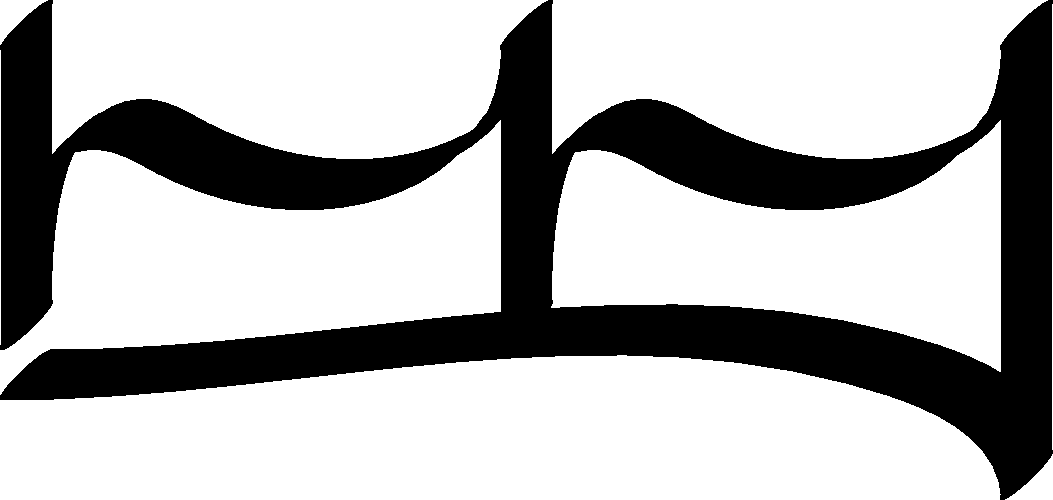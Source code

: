 unitsize(5);
pen slanty = makepen(scale(5)*slant(1.0)*xscale(0.333)*circle((0,0),2.5));
currentpen = slanty;
path tick1 = (0,15)..{S}(0,-15){N}..(10,5)..(15,3)..{N}(50,15);
draw(tick1);
path tick2 = (50,15)..{S}(50,-15){N}..(60,5)..(65,3)..{N}(100,15);
draw(tick2);
path tick3 = (100,15)..{S}(100,-30){N}..(90,-20)..{W}(0,-20);
draw(tick3);
